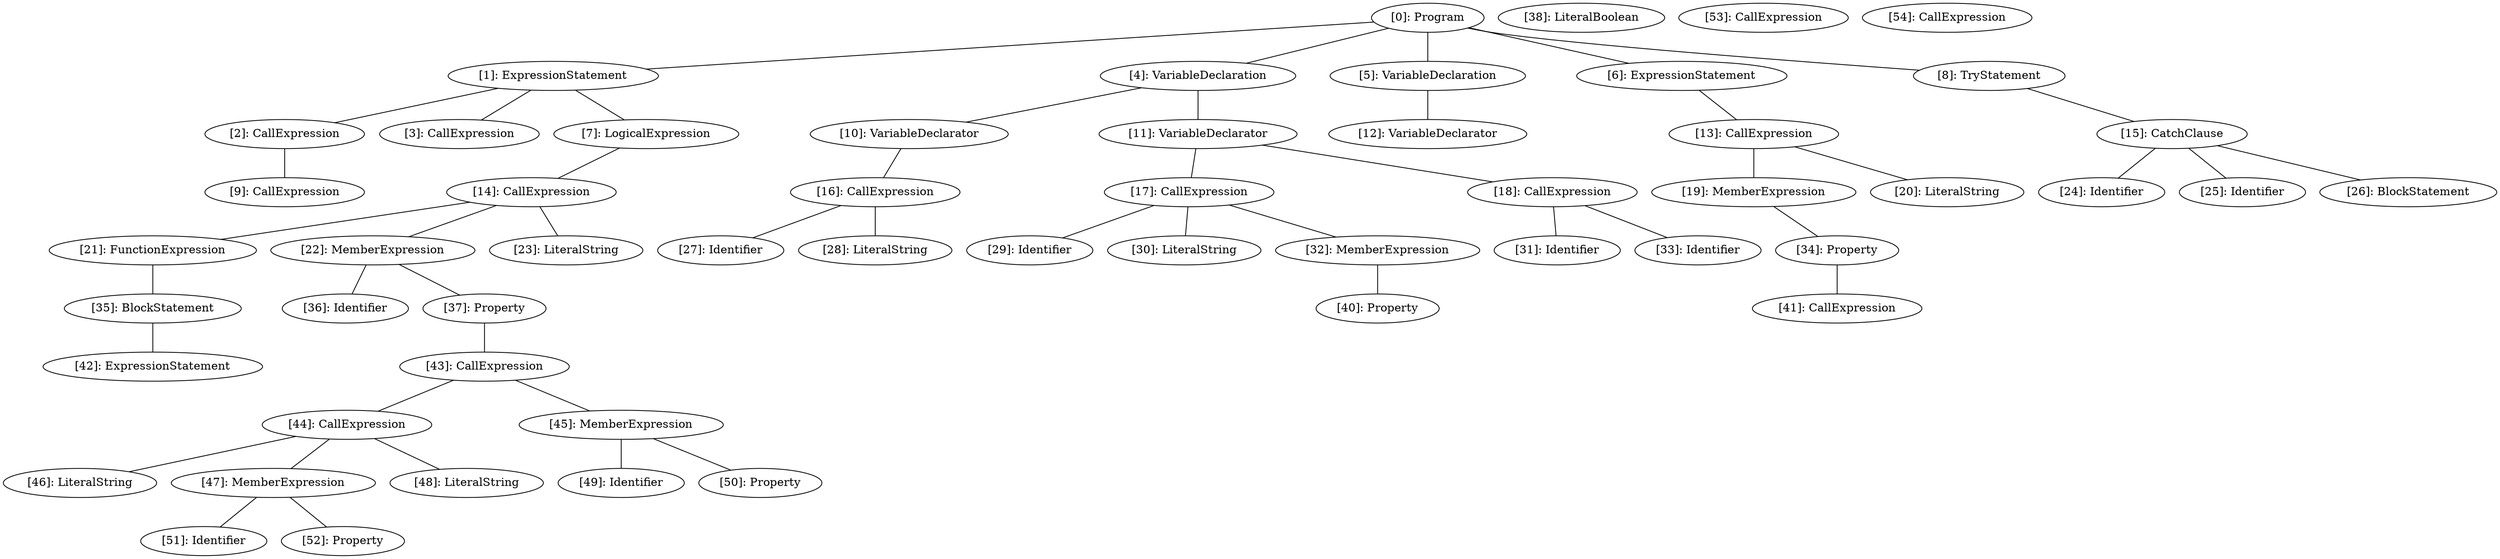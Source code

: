 // Result
graph {
	0 [label="[0]: Program"]
	1 [label="[1]: ExpressionStatement"]
	2 [label="[2]: CallExpression"]
	3 [label="[3]: CallExpression"]
	4 [label="[4]: VariableDeclaration"]
	5 [label="[5]: VariableDeclaration"]
	6 [label="[6]: ExpressionStatement"]
	7 [label="[7]: LogicalExpression"]
	8 [label="[8]: TryStatement"]
	9 [label="[9]: CallExpression"]
	10 [label="[10]: VariableDeclarator"]
	11 [label="[11]: VariableDeclarator"]
	12 [label="[12]: VariableDeclarator"]
	13 [label="[13]: CallExpression"]
	14 [label="[14]: CallExpression"]
	15 [label="[15]: CatchClause"]
	16 [label="[16]: CallExpression"]
	17 [label="[17]: CallExpression"]
	18 [label="[18]: CallExpression"]
	19 [label="[19]: MemberExpression"]
	20 [label="[20]: LiteralString"]
	21 [label="[21]: FunctionExpression"]
	22 [label="[22]: MemberExpression"]
	23 [label="[23]: LiteralString"]
	24 [label="[24]: Identifier"]
	25 [label="[25]: Identifier"]
	26 [label="[26]: BlockStatement"]
	27 [label="[27]: Identifier"]
	28 [label="[28]: LiteralString"]
	29 [label="[29]: Identifier"]
	30 [label="[30]: LiteralString"]
	31 [label="[31]: Identifier"]
	32 [label="[32]: MemberExpression"]
	33 [label="[33]: Identifier"]
	34 [label="[34]: Property"]
	35 [label="[35]: BlockStatement"]
	36 [label="[36]: Identifier"]
	37 [label="[37]: Property"]
	38 [label="[38]: LiteralBoolean"]
	40 [label="[40]: Property"]
	41 [label="[41]: CallExpression"]
	42 [label="[42]: ExpressionStatement"]
	43 [label="[43]: CallExpression"]
	44 [label="[44]: CallExpression"]
	45 [label="[45]: MemberExpression"]
	46 [label="[46]: LiteralString"]
	47 [label="[47]: MemberExpression"]
	48 [label="[48]: LiteralString"]
	49 [label="[49]: Identifier"]
	50 [label="[50]: Property"]
	51 [label="[51]: Identifier"]
	52 [label="[52]: Property"]
	53 [label="[53]: CallExpression"]
	54 [label="[54]: CallExpression"]
	0 -- 1
	0 -- 4
	0 -- 5
	0 -- 6
	0 -- 8
	1 -- 2
	1 -- 3
	1 -- 7
	2 -- 9
	4 -- 10
	4 -- 11
	5 -- 12
	6 -- 13
	7 -- 14
	8 -- 15
	10 -- 16
	11 -- 17
	11 -- 18
	13 -- 19
	13 -- 20
	14 -- 21
	14 -- 22
	14 -- 23
	15 -- 24
	15 -- 25
	15 -- 26
	16 -- 27
	16 -- 28
	17 -- 29
	17 -- 30
	17 -- 32
	18 -- 31
	18 -- 33
	19 -- 34
	21 -- 35
	22 -- 36
	22 -- 37
	32 -- 40
	34 -- 41
	35 -- 42
	37 -- 43
	43 -- 44
	43 -- 45
	44 -- 46
	44 -- 47
	44 -- 48
	45 -- 49
	45 -- 50
	47 -- 51
	47 -- 52
}
